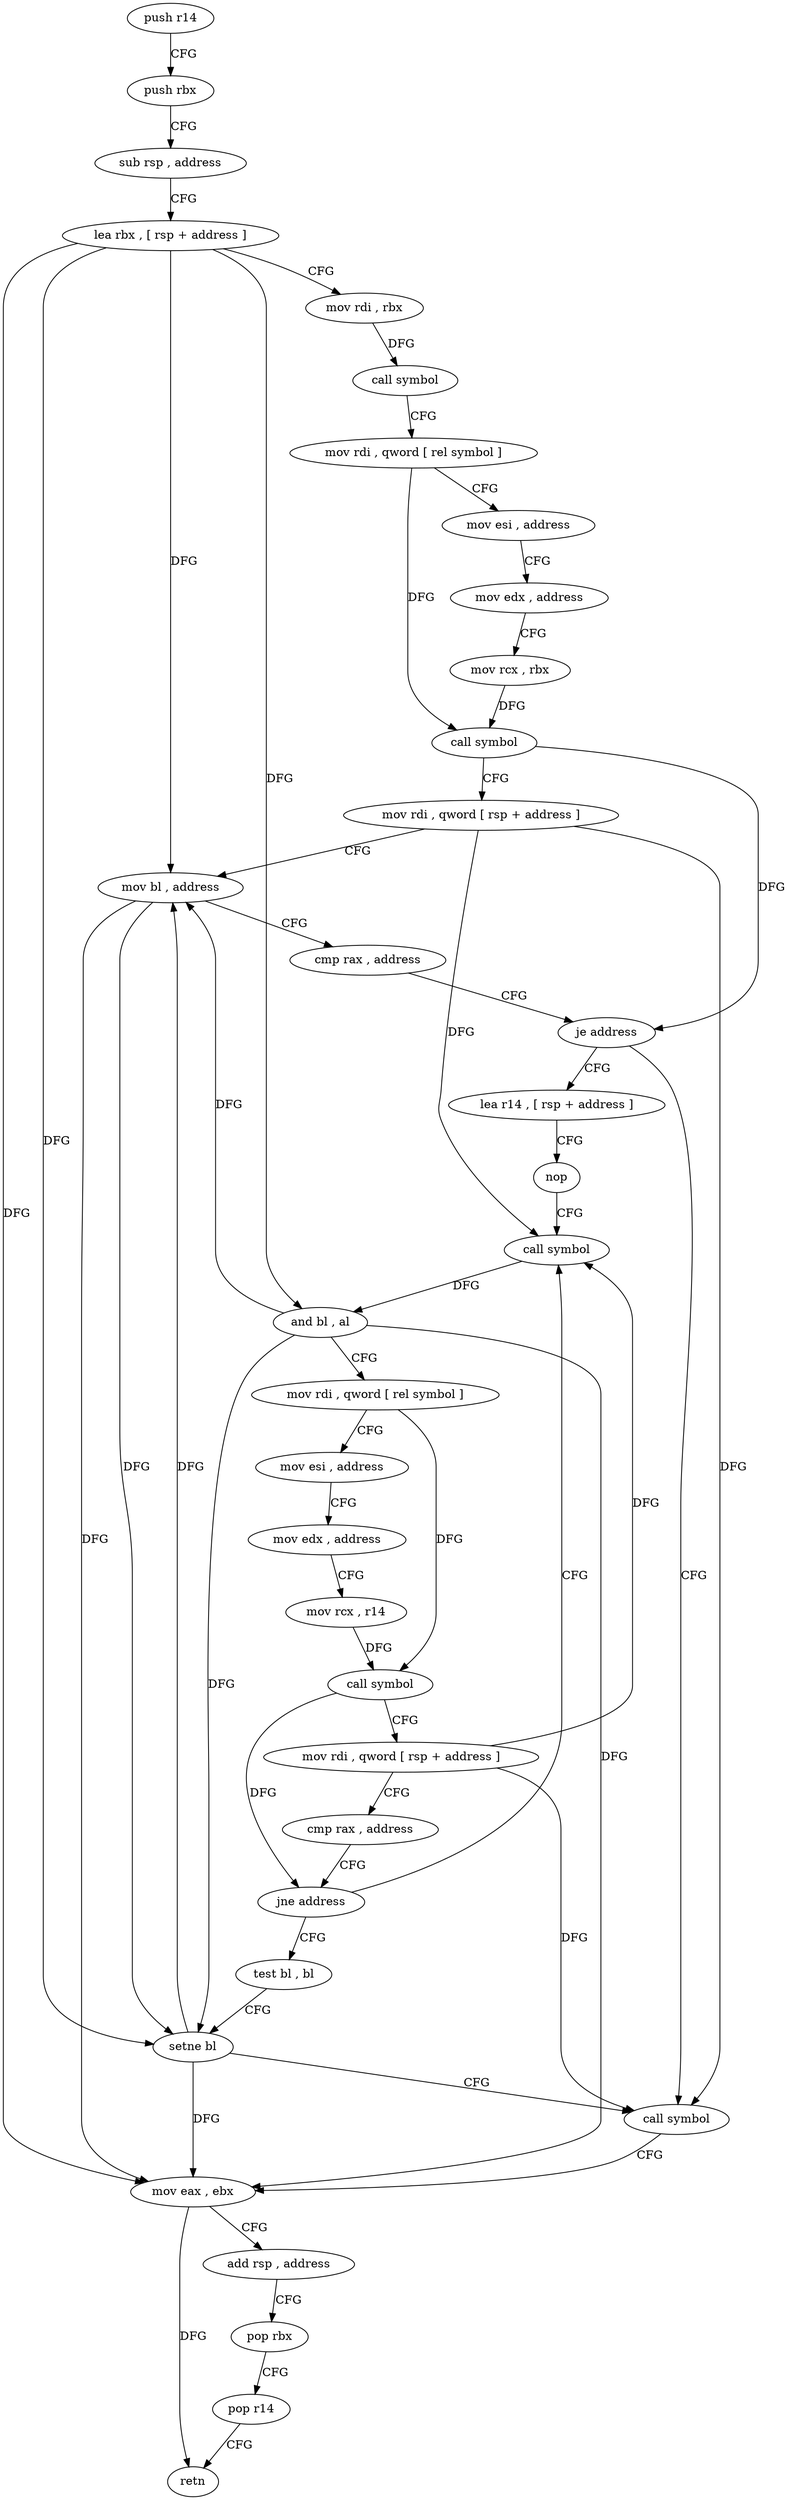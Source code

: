 digraph "func" {
"4204080" [label = "push r14" ]
"4204082" [label = "push rbx" ]
"4204083" [label = "sub rsp , address" ]
"4204087" [label = "lea rbx , [ rsp + address ]" ]
"4204092" [label = "mov rdi , rbx" ]
"4204095" [label = "call symbol" ]
"4204100" [label = "mov rdi , qword [ rel symbol ]" ]
"4204107" [label = "mov esi , address" ]
"4204112" [label = "mov edx , address" ]
"4204117" [label = "mov rcx , rbx" ]
"4204120" [label = "call symbol" ]
"4204125" [label = "mov rdi , qword [ rsp + address ]" ]
"4204130" [label = "mov bl , address" ]
"4204132" [label = "cmp rax , address" ]
"4204136" [label = "je address" ]
"4204192" [label = "call symbol" ]
"4204138" [label = "lea r14 , [ rsp + address ]" ]
"4204197" [label = "mov eax , ebx" ]
"4204199" [label = "add rsp , address" ]
"4204203" [label = "pop rbx" ]
"4204204" [label = "pop r14" ]
"4204206" [label = "retn" ]
"4204143" [label = "nop" ]
"4204144" [label = "call symbol" ]
"4204149" [label = "and bl , al" ]
"4204151" [label = "mov rdi , qword [ rel symbol ]" ]
"4204158" [label = "mov esi , address" ]
"4204163" [label = "mov edx , address" ]
"4204168" [label = "mov rcx , r14" ]
"4204171" [label = "call symbol" ]
"4204176" [label = "mov rdi , qword [ rsp + address ]" ]
"4204181" [label = "cmp rax , address" ]
"4204185" [label = "jne address" ]
"4204187" [label = "test bl , bl" ]
"4204189" [label = "setne bl" ]
"4204080" -> "4204082" [ label = "CFG" ]
"4204082" -> "4204083" [ label = "CFG" ]
"4204083" -> "4204087" [ label = "CFG" ]
"4204087" -> "4204092" [ label = "CFG" ]
"4204087" -> "4204130" [ label = "DFG" ]
"4204087" -> "4204197" [ label = "DFG" ]
"4204087" -> "4204149" [ label = "DFG" ]
"4204087" -> "4204189" [ label = "DFG" ]
"4204092" -> "4204095" [ label = "DFG" ]
"4204095" -> "4204100" [ label = "CFG" ]
"4204100" -> "4204107" [ label = "CFG" ]
"4204100" -> "4204120" [ label = "DFG" ]
"4204107" -> "4204112" [ label = "CFG" ]
"4204112" -> "4204117" [ label = "CFG" ]
"4204117" -> "4204120" [ label = "DFG" ]
"4204120" -> "4204125" [ label = "CFG" ]
"4204120" -> "4204136" [ label = "DFG" ]
"4204125" -> "4204130" [ label = "CFG" ]
"4204125" -> "4204192" [ label = "DFG" ]
"4204125" -> "4204144" [ label = "DFG" ]
"4204130" -> "4204132" [ label = "CFG" ]
"4204130" -> "4204197" [ label = "DFG" ]
"4204130" -> "4204189" [ label = "DFG" ]
"4204132" -> "4204136" [ label = "CFG" ]
"4204136" -> "4204192" [ label = "CFG" ]
"4204136" -> "4204138" [ label = "CFG" ]
"4204192" -> "4204197" [ label = "CFG" ]
"4204138" -> "4204143" [ label = "CFG" ]
"4204197" -> "4204199" [ label = "CFG" ]
"4204197" -> "4204206" [ label = "DFG" ]
"4204199" -> "4204203" [ label = "CFG" ]
"4204203" -> "4204204" [ label = "CFG" ]
"4204204" -> "4204206" [ label = "CFG" ]
"4204143" -> "4204144" [ label = "CFG" ]
"4204144" -> "4204149" [ label = "DFG" ]
"4204149" -> "4204151" [ label = "CFG" ]
"4204149" -> "4204130" [ label = "DFG" ]
"4204149" -> "4204197" [ label = "DFG" ]
"4204149" -> "4204189" [ label = "DFG" ]
"4204151" -> "4204158" [ label = "CFG" ]
"4204151" -> "4204171" [ label = "DFG" ]
"4204158" -> "4204163" [ label = "CFG" ]
"4204163" -> "4204168" [ label = "CFG" ]
"4204168" -> "4204171" [ label = "DFG" ]
"4204171" -> "4204176" [ label = "CFG" ]
"4204171" -> "4204185" [ label = "DFG" ]
"4204176" -> "4204181" [ label = "CFG" ]
"4204176" -> "4204192" [ label = "DFG" ]
"4204176" -> "4204144" [ label = "DFG" ]
"4204181" -> "4204185" [ label = "CFG" ]
"4204185" -> "4204144" [ label = "CFG" ]
"4204185" -> "4204187" [ label = "CFG" ]
"4204187" -> "4204189" [ label = "CFG" ]
"4204189" -> "4204192" [ label = "CFG" ]
"4204189" -> "4204130" [ label = "DFG" ]
"4204189" -> "4204197" [ label = "DFG" ]
}
